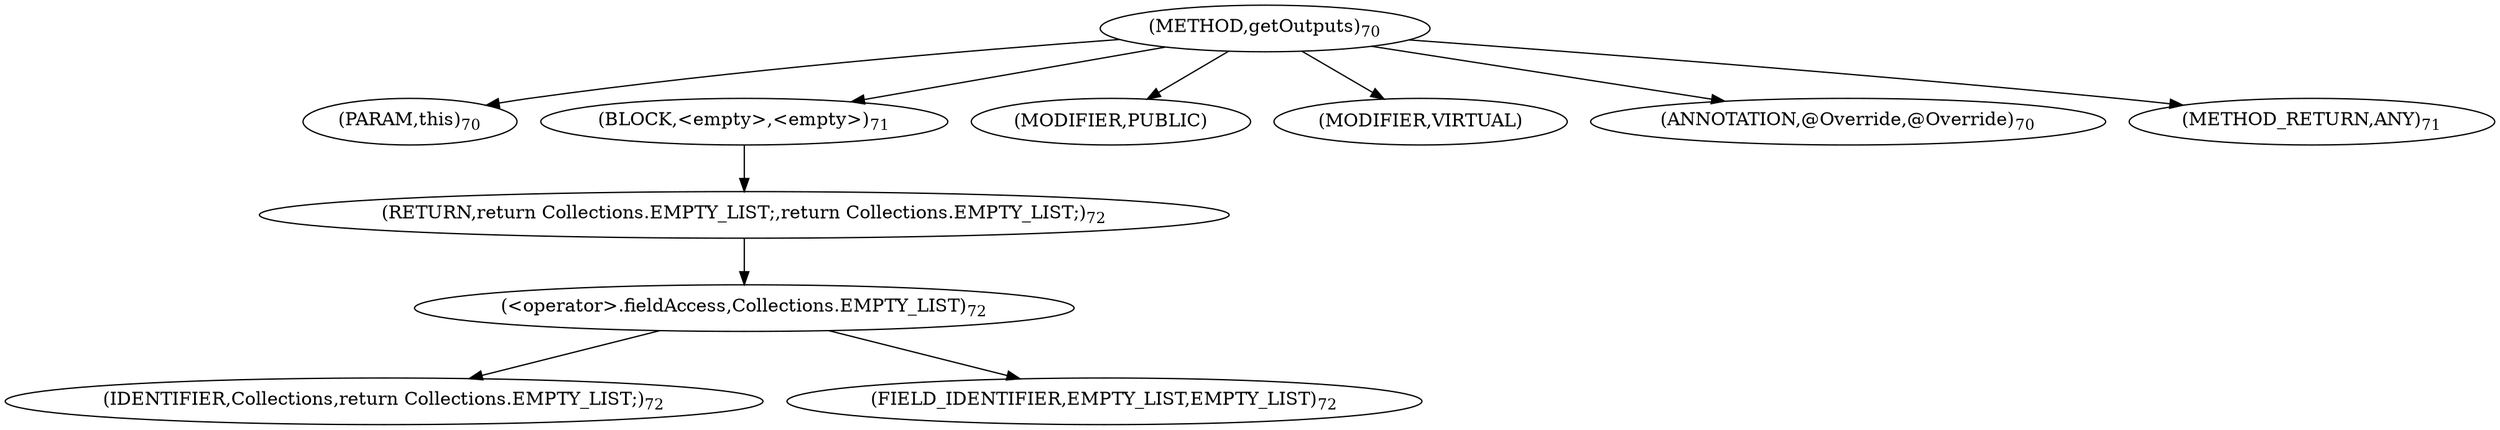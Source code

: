 digraph "getOutputs" {  
"97" [label = <(METHOD,getOutputs)<SUB>70</SUB>> ]
"98" [label = <(PARAM,this)<SUB>70</SUB>> ]
"99" [label = <(BLOCK,&lt;empty&gt;,&lt;empty&gt;)<SUB>71</SUB>> ]
"100" [label = <(RETURN,return Collections.EMPTY_LIST;,return Collections.EMPTY_LIST;)<SUB>72</SUB>> ]
"101" [label = <(&lt;operator&gt;.fieldAccess,Collections.EMPTY_LIST)<SUB>72</SUB>> ]
"102" [label = <(IDENTIFIER,Collections,return Collections.EMPTY_LIST;)<SUB>72</SUB>> ]
"103" [label = <(FIELD_IDENTIFIER,EMPTY_LIST,EMPTY_LIST)<SUB>72</SUB>> ]
"104" [label = <(MODIFIER,PUBLIC)> ]
"105" [label = <(MODIFIER,VIRTUAL)> ]
"106" [label = <(ANNOTATION,@Override,@Override)<SUB>70</SUB>> ]
"107" [label = <(METHOD_RETURN,ANY)<SUB>71</SUB>> ]
  "97" -> "98" 
  "97" -> "99" 
  "97" -> "104" 
  "97" -> "105" 
  "97" -> "106" 
  "97" -> "107" 
  "99" -> "100" 
  "100" -> "101" 
  "101" -> "102" 
  "101" -> "103" 
}
